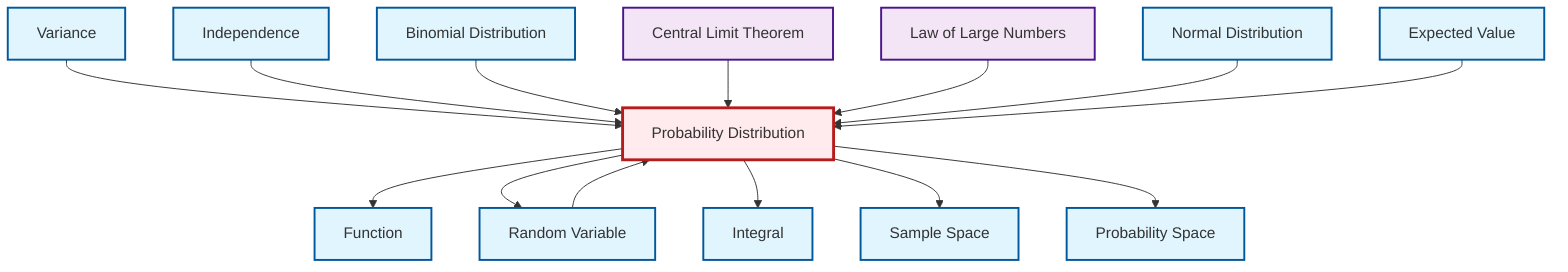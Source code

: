 graph TD
    classDef definition fill:#e1f5fe,stroke:#01579b,stroke-width:2px
    classDef theorem fill:#f3e5f5,stroke:#4a148c,stroke-width:2px
    classDef axiom fill:#fff3e0,stroke:#e65100,stroke-width:2px
    classDef example fill:#e8f5e9,stroke:#1b5e20,stroke-width:2px
    classDef current fill:#ffebee,stroke:#b71c1c,stroke-width:3px
    def-expectation["Expected Value"]:::definition
    thm-law-of-large-numbers["Law of Large Numbers"]:::theorem
    def-integral["Integral"]:::definition
    def-variance["Variance"]:::definition
    def-random-variable["Random Variable"]:::definition
    def-binomial-distribution["Binomial Distribution"]:::definition
    thm-central-limit["Central Limit Theorem"]:::theorem
    def-probability-space["Probability Space"]:::definition
    def-probability-distribution["Probability Distribution"]:::definition
    def-normal-distribution["Normal Distribution"]:::definition
    def-independence["Independence"]:::definition
    def-sample-space["Sample Space"]:::definition
    def-function["Function"]:::definition
    def-random-variable --> def-probability-distribution
    def-probability-distribution --> def-function
    def-variance --> def-probability-distribution
    def-independence --> def-probability-distribution
    def-probability-distribution --> def-random-variable
    def-binomial-distribution --> def-probability-distribution
    def-probability-distribution --> def-integral
    thm-central-limit --> def-probability-distribution
    thm-law-of-large-numbers --> def-probability-distribution
    def-normal-distribution --> def-probability-distribution
    def-expectation --> def-probability-distribution
    def-probability-distribution --> def-sample-space
    def-probability-distribution --> def-probability-space
    class def-probability-distribution current
